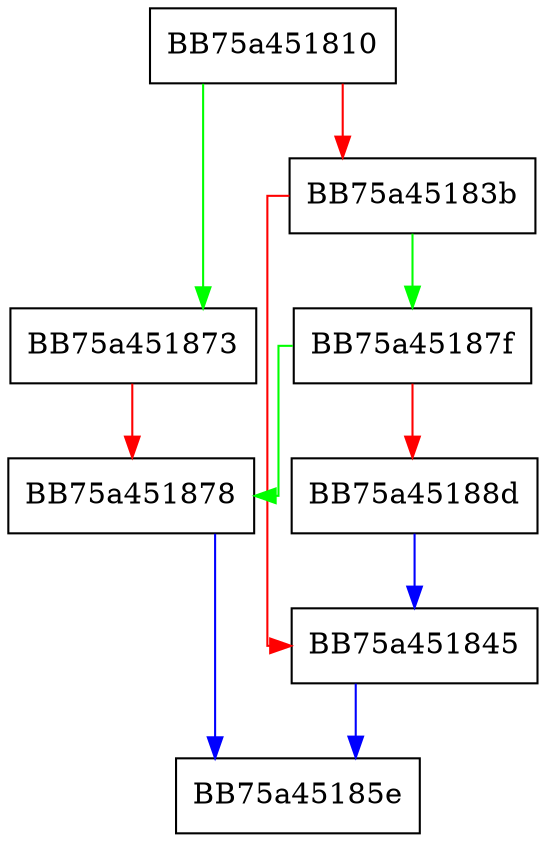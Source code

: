 digraph AddPartPathIndex {
  node [shape="box"];
  graph [splines=ortho];
  BB75a451810 -> BB75a451873 [color="green"];
  BB75a451810 -> BB75a45183b [color="red"];
  BB75a45183b -> BB75a45187f [color="green"];
  BB75a45183b -> BB75a451845 [color="red"];
  BB75a451845 -> BB75a45185e [color="blue"];
  BB75a451873 -> BB75a451878 [color="red"];
  BB75a451878 -> BB75a45185e [color="blue"];
  BB75a45187f -> BB75a451878 [color="green"];
  BB75a45187f -> BB75a45188d [color="red"];
  BB75a45188d -> BB75a451845 [color="blue"];
}
